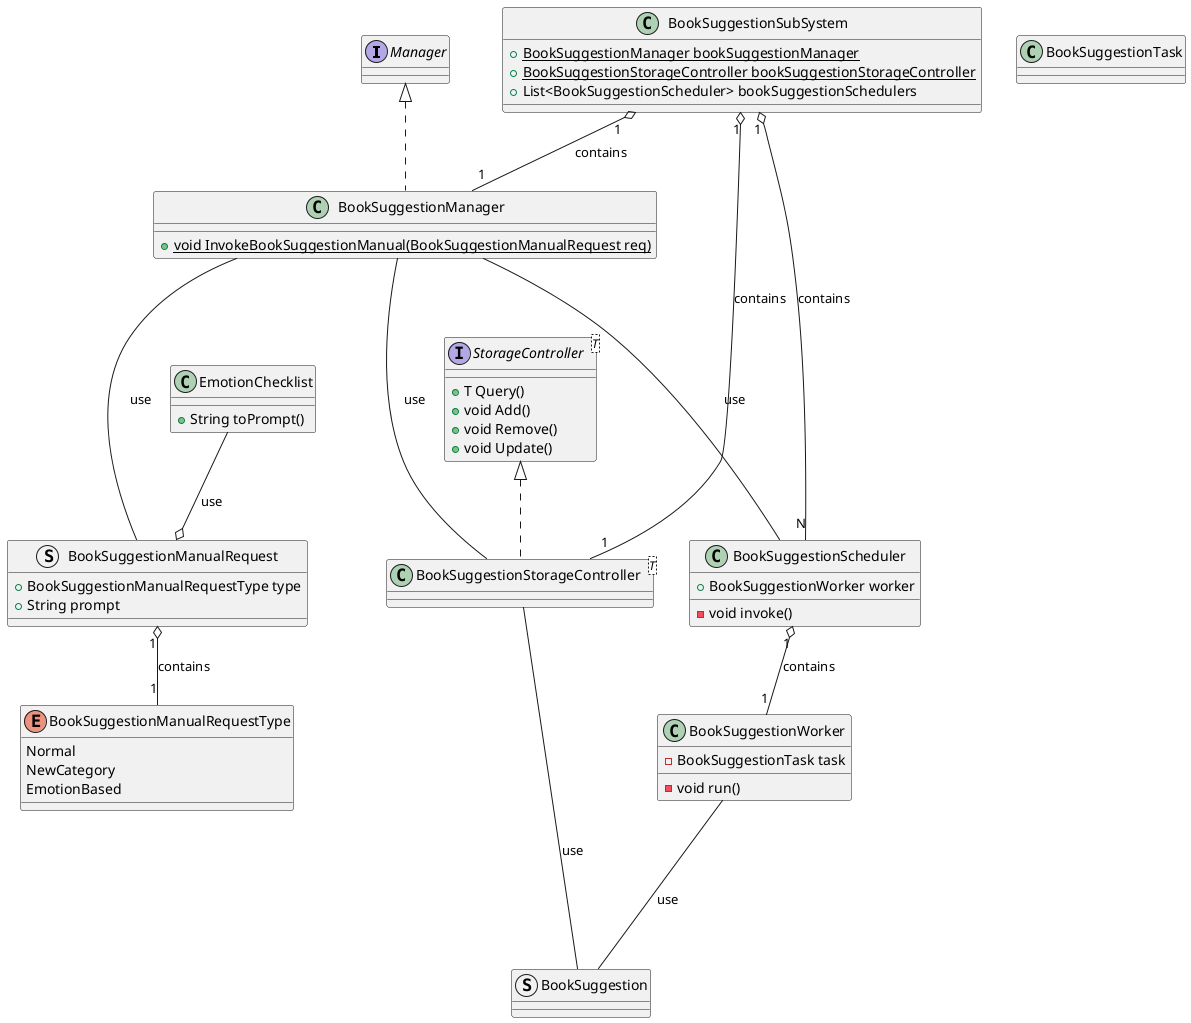 @startuml
Interface Manager
Interface StorageController<T> {
    + T Query()
    + void Add()
    + void Remove()
    + void Update()
}

class EmotionChecklist {
    + String toPrompt()
}

enum BookSuggestionManualRequestType {
    Normal
    NewCategory
    EmotionBased
}
struct BookSuggestionManualRequest {
    + BookSuggestionManualRequestType type
    + String prompt
}
BookSuggestionManualRequest "1" o-- "1" BookSuggestionManualRequestType : contains
EmotionChecklist --o BookSuggestionManualRequest : use

struct BookSuggestion {}
class BookSuggestionTask {}

class BookSuggestionWorker {
    - BookSuggestionTask task
    - void run()
}
BookSuggestionWorker --- BookSuggestion : use

class BookSuggestionScheduler {
    + BookSuggestionWorker worker
    - void invoke()
}

BookSuggestionScheduler "1" o-- "1" BookSuggestionWorker : contains

class BookSuggestionManager implements Manager {
    + {static} void InvokeBookSuggestionManual(BookSuggestionManualRequest req)
}
BookSuggestionManager --- BookSuggestionManualRequest : use
BookSuggestionManager --- BookSuggestionScheduler : use
BookSuggestionManager --- BookSuggestionStorageController : use

class BookSuggestionStorageController<T> implements StorageController {}
BookSuggestionStorageController --- BookSuggestion : use

class BookSuggestionSubSystem {
    + {static} BookSuggestionManager bookSuggestionManager
    + {static} BookSuggestionStorageController bookSuggestionStorageController
    + List<BookSuggestionScheduler> bookSuggestionSchedulers
}

BookSuggestionSubSystem "1" o-- "1" BookSuggestionManager : contains
BookSuggestionSubSystem "1" o-- "1" BookSuggestionStorageController : contains
BookSuggestionSubSystem "1" o-- "N" BookSuggestionScheduler : contains

@enduml
